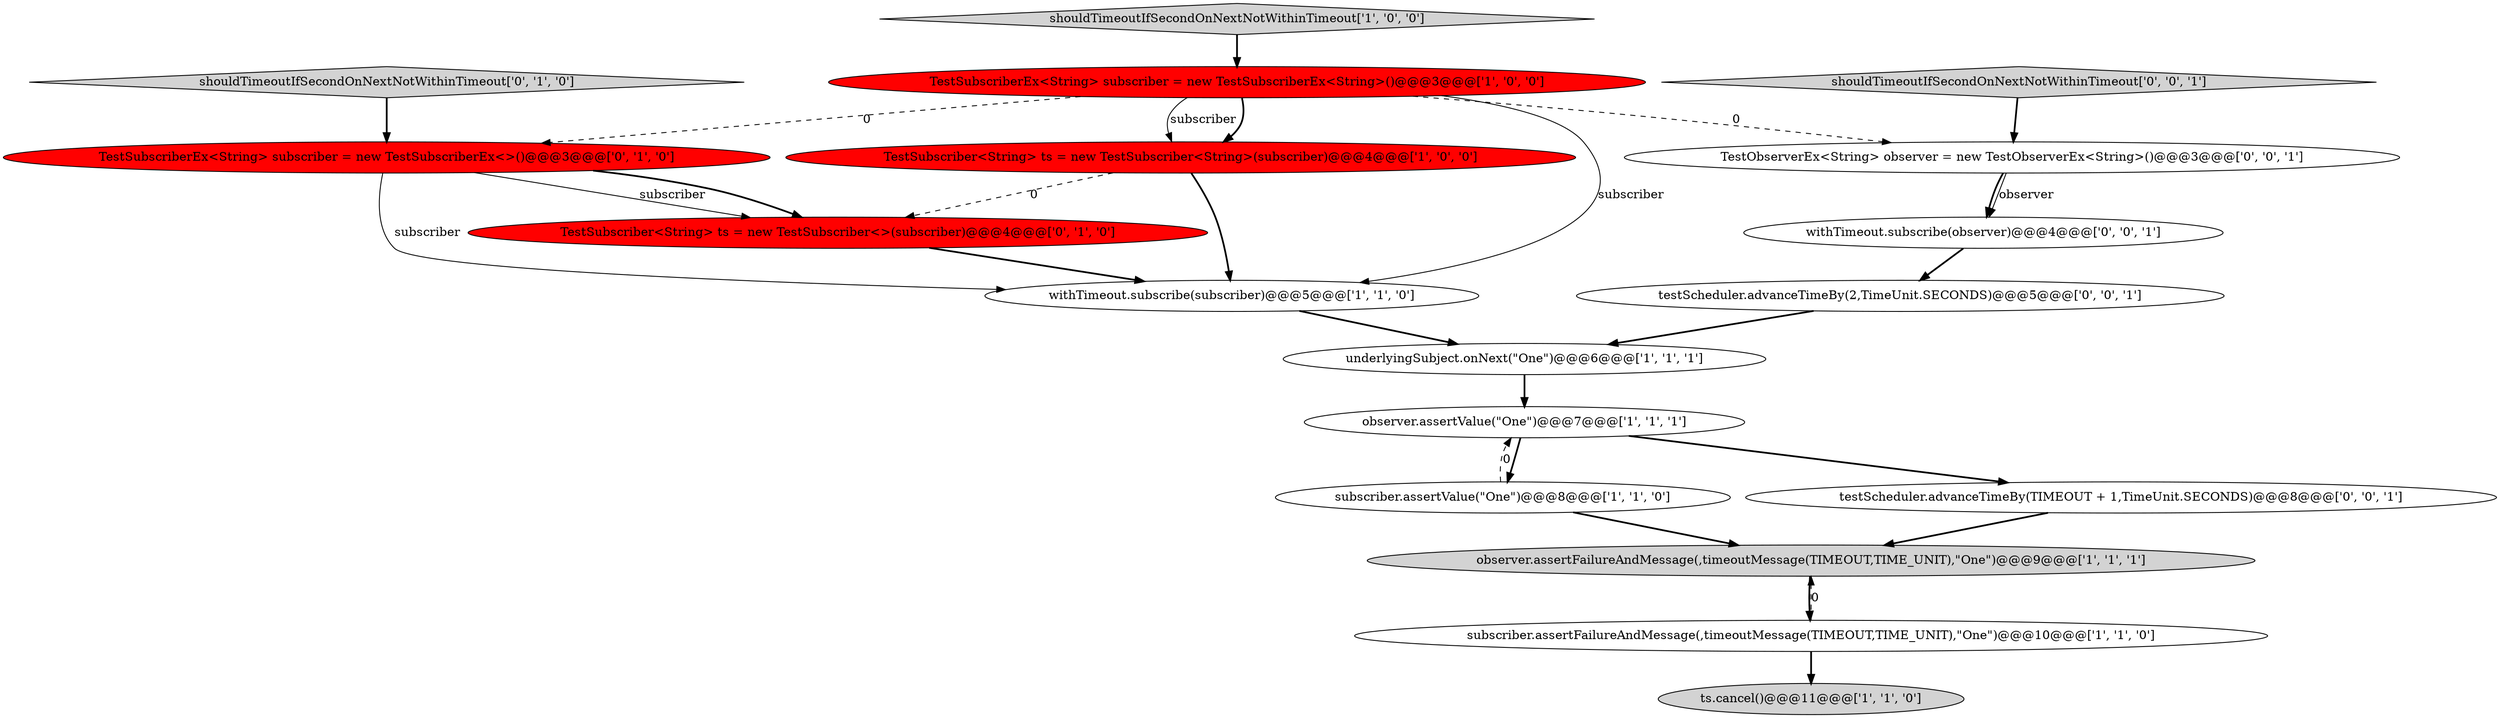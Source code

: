 digraph {
11 [style = filled, label = "TestSubscriberEx<String> subscriber = new TestSubscriberEx<>()@@@3@@@['0', '1', '0']", fillcolor = red, shape = ellipse image = "AAA1AAABBB2BBB"];
5 [style = filled, label = "subscriber.assertValue(\"One\")@@@8@@@['1', '1', '0']", fillcolor = white, shape = ellipse image = "AAA0AAABBB1BBB"];
8 [style = filled, label = "withTimeout.subscribe(subscriber)@@@5@@@['1', '1', '0']", fillcolor = white, shape = ellipse image = "AAA0AAABBB1BBB"];
14 [style = filled, label = "testScheduler.advanceTimeBy(TIMEOUT + 1,TimeUnit.SECONDS)@@@8@@@['0', '0', '1']", fillcolor = white, shape = ellipse image = "AAA0AAABBB3BBB"];
13 [style = filled, label = "withTimeout.subscribe(observer)@@@4@@@['0', '0', '1']", fillcolor = white, shape = ellipse image = "AAA0AAABBB3BBB"];
10 [style = filled, label = "TestSubscriber<String> ts = new TestSubscriber<>(subscriber)@@@4@@@['0', '1', '0']", fillcolor = red, shape = ellipse image = "AAA1AAABBB2BBB"];
12 [style = filled, label = "shouldTimeoutIfSecondOnNextNotWithinTimeout['0', '1', '0']", fillcolor = lightgray, shape = diamond image = "AAA0AAABBB2BBB"];
15 [style = filled, label = "shouldTimeoutIfSecondOnNextNotWithinTimeout['0', '0', '1']", fillcolor = lightgray, shape = diamond image = "AAA0AAABBB3BBB"];
16 [style = filled, label = "TestObserverEx<String> observer = new TestObserverEx<String>()@@@3@@@['0', '0', '1']", fillcolor = white, shape = ellipse image = "AAA0AAABBB3BBB"];
17 [style = filled, label = "testScheduler.advanceTimeBy(2,TimeUnit.SECONDS)@@@5@@@['0', '0', '1']", fillcolor = white, shape = ellipse image = "AAA0AAABBB3BBB"];
7 [style = filled, label = "observer.assertValue(\"One\")@@@7@@@['1', '1', '1']", fillcolor = white, shape = ellipse image = "AAA0AAABBB1BBB"];
3 [style = filled, label = "TestSubscriberEx<String> subscriber = new TestSubscriberEx<String>()@@@3@@@['1', '0', '0']", fillcolor = red, shape = ellipse image = "AAA1AAABBB1BBB"];
0 [style = filled, label = "observer.assertFailureAndMessage(,timeoutMessage(TIMEOUT,TIME_UNIT),\"One\")@@@9@@@['1', '1', '1']", fillcolor = lightgray, shape = ellipse image = "AAA0AAABBB1BBB"];
4 [style = filled, label = "TestSubscriber<String> ts = new TestSubscriber<String>(subscriber)@@@4@@@['1', '0', '0']", fillcolor = red, shape = ellipse image = "AAA1AAABBB1BBB"];
6 [style = filled, label = "ts.cancel()@@@11@@@['1', '1', '0']", fillcolor = lightgray, shape = ellipse image = "AAA0AAABBB1BBB"];
9 [style = filled, label = "underlyingSubject.onNext(\"One\")@@@6@@@['1', '1', '1']", fillcolor = white, shape = ellipse image = "AAA0AAABBB1BBB"];
1 [style = filled, label = "shouldTimeoutIfSecondOnNextNotWithinTimeout['1', '0', '0']", fillcolor = lightgray, shape = diamond image = "AAA0AAABBB1BBB"];
2 [style = filled, label = "subscriber.assertFailureAndMessage(,timeoutMessage(TIMEOUT,TIME_UNIT),\"One\")@@@10@@@['1', '1', '0']", fillcolor = white, shape = ellipse image = "AAA0AAABBB1BBB"];
3->8 [style = solid, label="subscriber"];
16->13 [style = bold, label=""];
2->6 [style = bold, label=""];
17->9 [style = bold, label=""];
0->2 [style = bold, label=""];
3->16 [style = dashed, label="0"];
12->11 [style = bold, label=""];
1->3 [style = bold, label=""];
9->7 [style = bold, label=""];
15->16 [style = bold, label=""];
3->4 [style = bold, label=""];
11->10 [style = solid, label="subscriber"];
7->14 [style = bold, label=""];
3->4 [style = solid, label="subscriber"];
13->17 [style = bold, label=""];
7->5 [style = bold, label=""];
10->8 [style = bold, label=""];
5->0 [style = bold, label=""];
14->0 [style = bold, label=""];
2->0 [style = dashed, label="0"];
11->10 [style = bold, label=""];
8->9 [style = bold, label=""];
4->8 [style = bold, label=""];
11->8 [style = solid, label="subscriber"];
5->7 [style = dashed, label="0"];
4->10 [style = dashed, label="0"];
3->11 [style = dashed, label="0"];
16->13 [style = solid, label="observer"];
}
